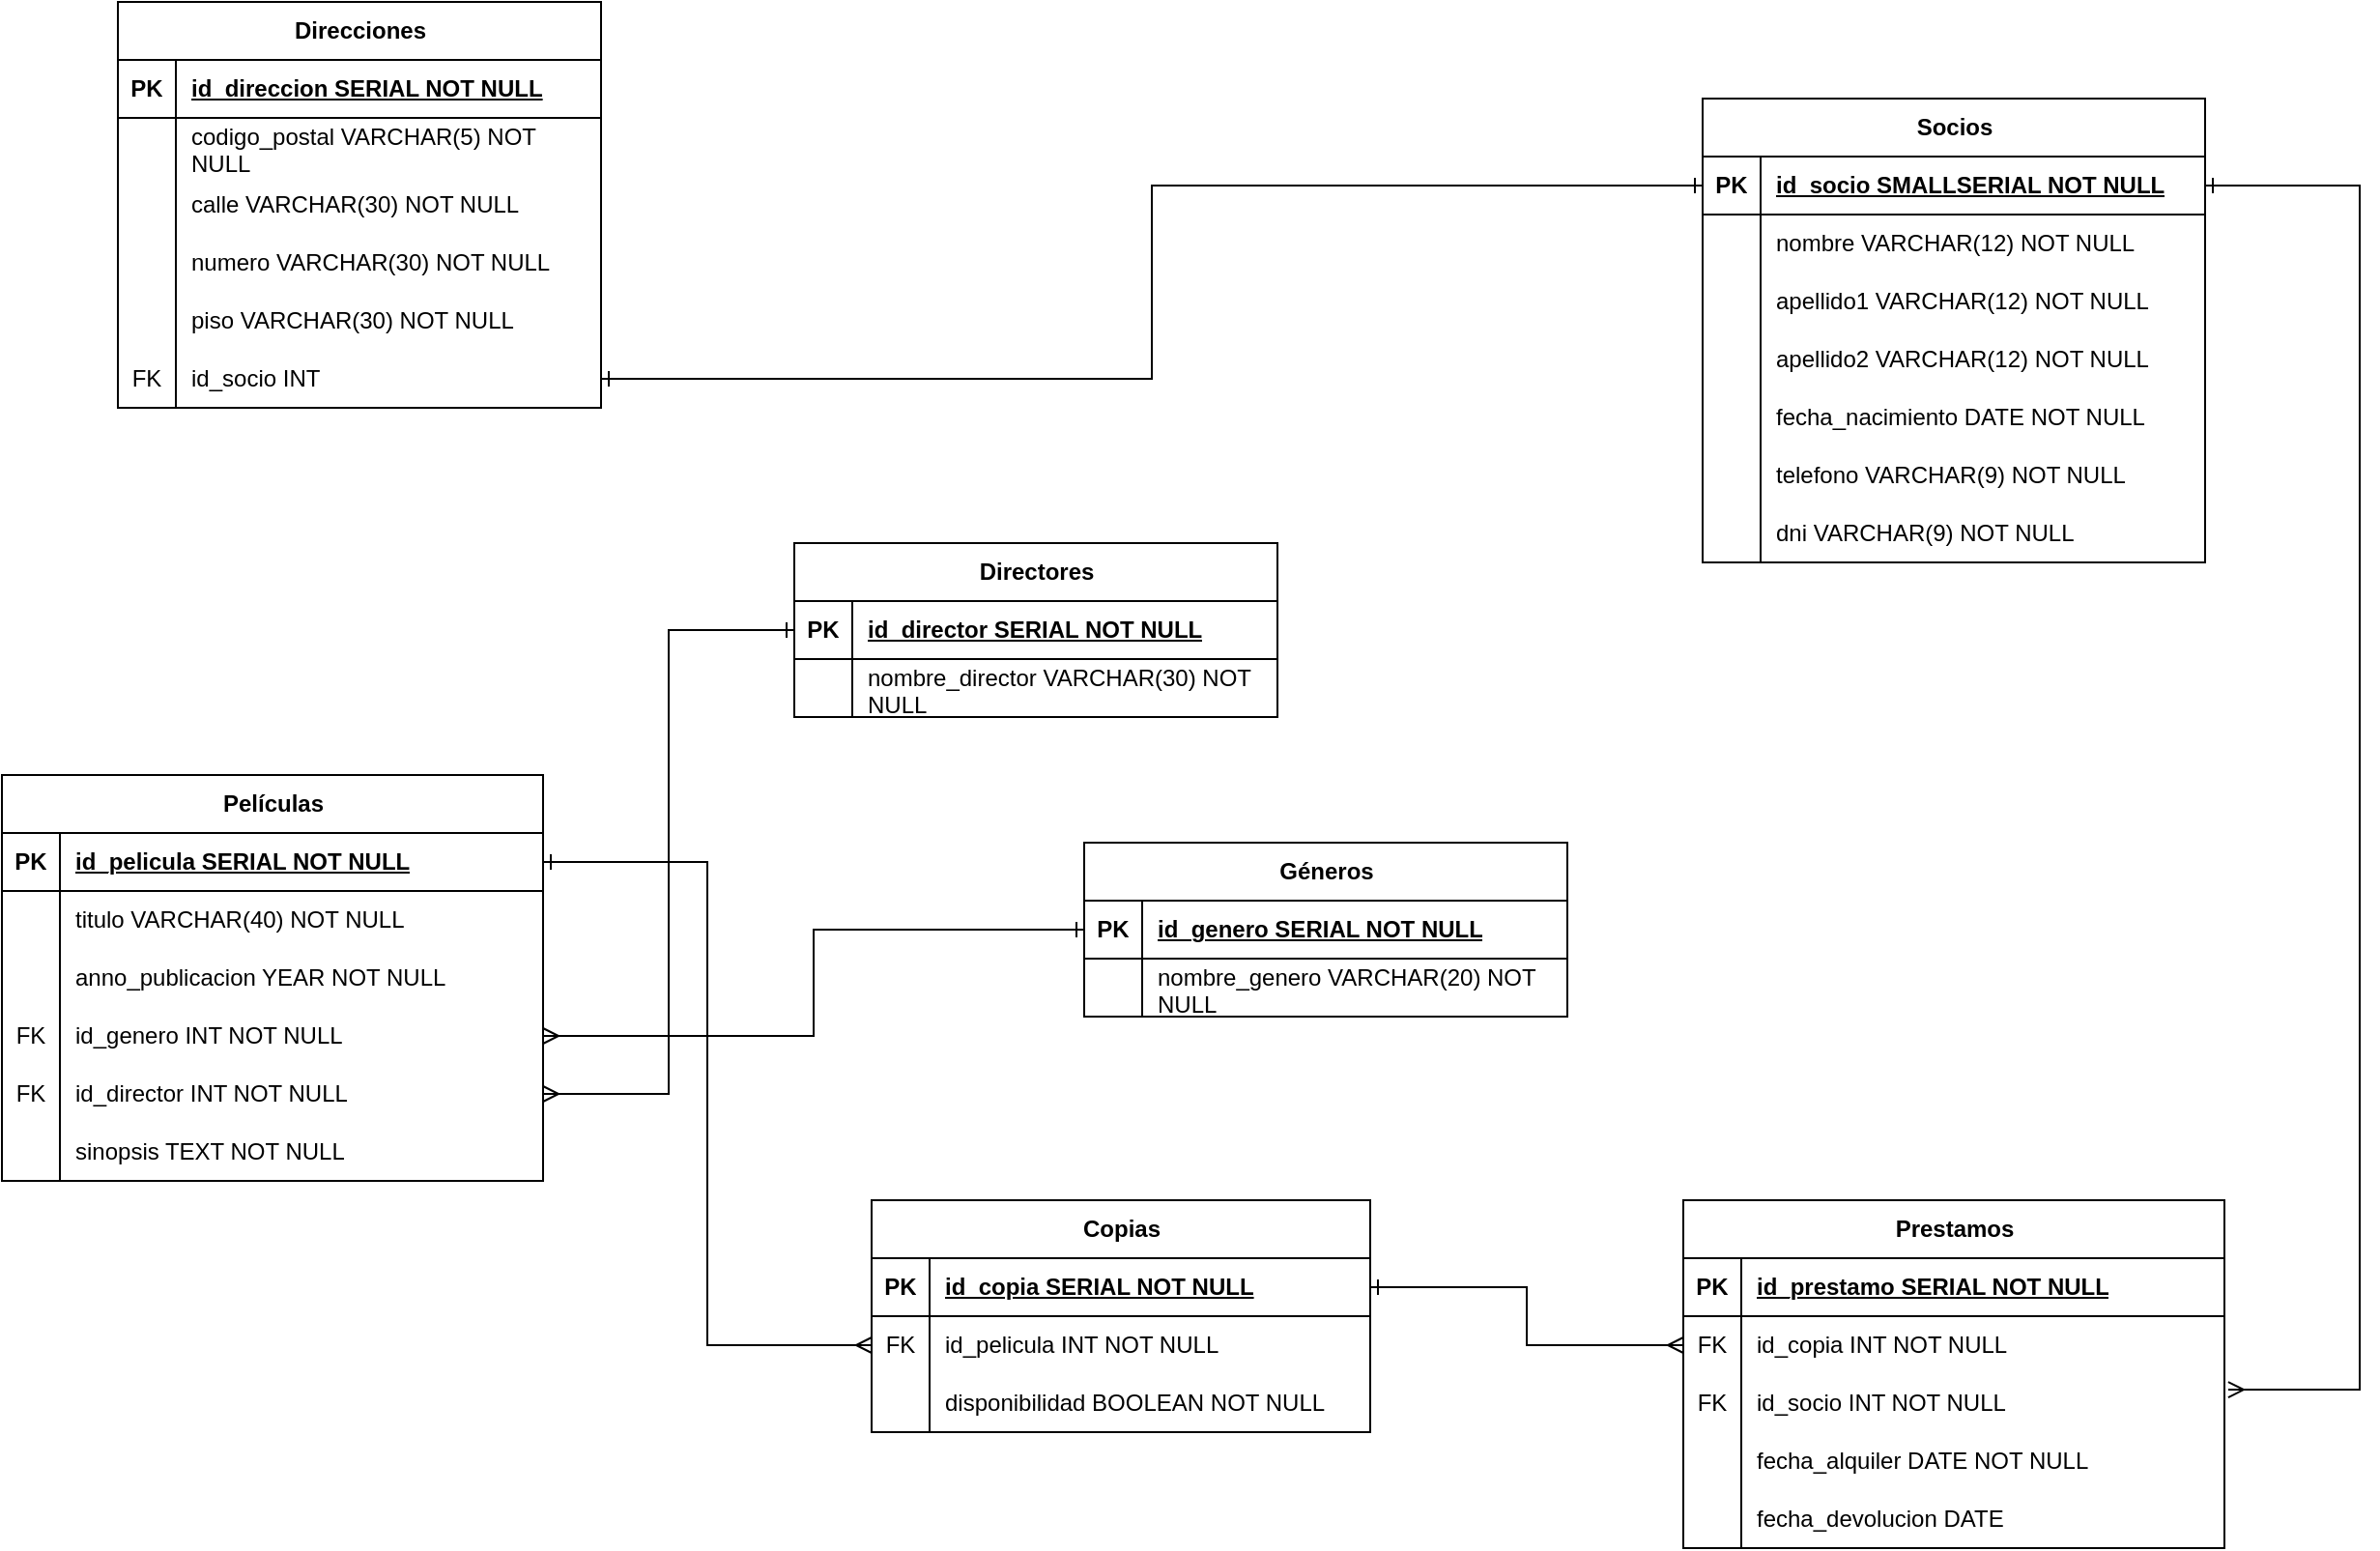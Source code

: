 <mxfile version="23.0.2" type="device">
  <diagram name="Pàgina-1" id="Lf5fM4R__znrF51EJLqq">
    <mxGraphModel dx="1449" dy="1005" grid="1" gridSize="10" guides="1" tooltips="1" connect="1" arrows="1" fold="1" page="1" pageScale="1" pageWidth="827" pageHeight="1169" math="0" shadow="0">
      <root>
        <mxCell id="0" />
        <mxCell id="1" parent="0" />
        <mxCell id="mz5432Z6EdDJOyNKgLMy-1" value="Socios" style="shape=table;startSize=30;container=1;collapsible=1;childLayout=tableLayout;fixedRows=1;rowLines=0;fontStyle=1;align=center;resizeLast=1;html=1;" vertex="1" parent="1">
          <mxGeometry x="900" y="110" width="260" height="240" as="geometry" />
        </mxCell>
        <mxCell id="mz5432Z6EdDJOyNKgLMy-2" value="" style="shape=tableRow;horizontal=0;startSize=0;swimlaneHead=0;swimlaneBody=0;fillColor=none;collapsible=0;dropTarget=0;points=[[0,0.5],[1,0.5]];portConstraint=eastwest;top=0;left=0;right=0;bottom=1;" vertex="1" parent="mz5432Z6EdDJOyNKgLMy-1">
          <mxGeometry y="30" width="260" height="30" as="geometry" />
        </mxCell>
        <mxCell id="mz5432Z6EdDJOyNKgLMy-3" value="PK" style="shape=partialRectangle;connectable=0;fillColor=none;top=0;left=0;bottom=0;right=0;fontStyle=1;overflow=hidden;whiteSpace=wrap;html=1;" vertex="1" parent="mz5432Z6EdDJOyNKgLMy-2">
          <mxGeometry width="30" height="30" as="geometry">
            <mxRectangle width="30" height="30" as="alternateBounds" />
          </mxGeometry>
        </mxCell>
        <mxCell id="mz5432Z6EdDJOyNKgLMy-4" value="id_socio SMALLSERIAL NOT NULL" style="shape=partialRectangle;connectable=0;fillColor=none;top=0;left=0;bottom=0;right=0;align=left;spacingLeft=6;fontStyle=5;overflow=hidden;whiteSpace=wrap;html=1;" vertex="1" parent="mz5432Z6EdDJOyNKgLMy-2">
          <mxGeometry x="30" width="230" height="30" as="geometry">
            <mxRectangle width="230" height="30" as="alternateBounds" />
          </mxGeometry>
        </mxCell>
        <mxCell id="mz5432Z6EdDJOyNKgLMy-5" value="" style="shape=tableRow;horizontal=0;startSize=0;swimlaneHead=0;swimlaneBody=0;fillColor=none;collapsible=0;dropTarget=0;points=[[0,0.5],[1,0.5]];portConstraint=eastwest;top=0;left=0;right=0;bottom=0;" vertex="1" parent="mz5432Z6EdDJOyNKgLMy-1">
          <mxGeometry y="60" width="260" height="30" as="geometry" />
        </mxCell>
        <mxCell id="mz5432Z6EdDJOyNKgLMy-6" value="" style="shape=partialRectangle;connectable=0;fillColor=none;top=0;left=0;bottom=0;right=0;editable=1;overflow=hidden;whiteSpace=wrap;html=1;" vertex="1" parent="mz5432Z6EdDJOyNKgLMy-5">
          <mxGeometry width="30" height="30" as="geometry">
            <mxRectangle width="30" height="30" as="alternateBounds" />
          </mxGeometry>
        </mxCell>
        <mxCell id="mz5432Z6EdDJOyNKgLMy-7" value="nombre VARCHAR(12) NOT NULL" style="shape=partialRectangle;connectable=0;fillColor=none;top=0;left=0;bottom=0;right=0;align=left;spacingLeft=6;overflow=hidden;whiteSpace=wrap;html=1;" vertex="1" parent="mz5432Z6EdDJOyNKgLMy-5">
          <mxGeometry x="30" width="230" height="30" as="geometry">
            <mxRectangle width="230" height="30" as="alternateBounds" />
          </mxGeometry>
        </mxCell>
        <mxCell id="mz5432Z6EdDJOyNKgLMy-8" value="" style="shape=tableRow;horizontal=0;startSize=0;swimlaneHead=0;swimlaneBody=0;fillColor=none;collapsible=0;dropTarget=0;points=[[0,0.5],[1,0.5]];portConstraint=eastwest;top=0;left=0;right=0;bottom=0;" vertex="1" parent="mz5432Z6EdDJOyNKgLMy-1">
          <mxGeometry y="90" width="260" height="30" as="geometry" />
        </mxCell>
        <mxCell id="mz5432Z6EdDJOyNKgLMy-9" value="" style="shape=partialRectangle;connectable=0;fillColor=none;top=0;left=0;bottom=0;right=0;editable=1;overflow=hidden;whiteSpace=wrap;html=1;" vertex="1" parent="mz5432Z6EdDJOyNKgLMy-8">
          <mxGeometry width="30" height="30" as="geometry">
            <mxRectangle width="30" height="30" as="alternateBounds" />
          </mxGeometry>
        </mxCell>
        <mxCell id="mz5432Z6EdDJOyNKgLMy-10" value="apellido1 VARCHAR(12) NOT NULL" style="shape=partialRectangle;connectable=0;fillColor=none;top=0;left=0;bottom=0;right=0;align=left;spacingLeft=6;overflow=hidden;whiteSpace=wrap;html=1;" vertex="1" parent="mz5432Z6EdDJOyNKgLMy-8">
          <mxGeometry x="30" width="230" height="30" as="geometry">
            <mxRectangle width="230" height="30" as="alternateBounds" />
          </mxGeometry>
        </mxCell>
        <mxCell id="mz5432Z6EdDJOyNKgLMy-11" value="" style="shape=tableRow;horizontal=0;startSize=0;swimlaneHead=0;swimlaneBody=0;fillColor=none;collapsible=0;dropTarget=0;points=[[0,0.5],[1,0.5]];portConstraint=eastwest;top=0;left=0;right=0;bottom=0;" vertex="1" parent="mz5432Z6EdDJOyNKgLMy-1">
          <mxGeometry y="120" width="260" height="30" as="geometry" />
        </mxCell>
        <mxCell id="mz5432Z6EdDJOyNKgLMy-12" value="" style="shape=partialRectangle;connectable=0;fillColor=none;top=0;left=0;bottom=0;right=0;editable=1;overflow=hidden;whiteSpace=wrap;html=1;" vertex="1" parent="mz5432Z6EdDJOyNKgLMy-11">
          <mxGeometry width="30" height="30" as="geometry">
            <mxRectangle width="30" height="30" as="alternateBounds" />
          </mxGeometry>
        </mxCell>
        <mxCell id="mz5432Z6EdDJOyNKgLMy-13" value="apellido2 VARCHAR(12) NOT NULL" style="shape=partialRectangle;connectable=0;fillColor=none;top=0;left=0;bottom=0;right=0;align=left;spacingLeft=6;overflow=hidden;whiteSpace=wrap;html=1;" vertex="1" parent="mz5432Z6EdDJOyNKgLMy-11">
          <mxGeometry x="30" width="230" height="30" as="geometry">
            <mxRectangle width="230" height="30" as="alternateBounds" />
          </mxGeometry>
        </mxCell>
        <mxCell id="mz5432Z6EdDJOyNKgLMy-14" value="" style="shape=tableRow;horizontal=0;startSize=0;swimlaneHead=0;swimlaneBody=0;fillColor=none;collapsible=0;dropTarget=0;points=[[0,0.5],[1,0.5]];portConstraint=eastwest;top=0;left=0;right=0;bottom=0;" vertex="1" parent="mz5432Z6EdDJOyNKgLMy-1">
          <mxGeometry y="150" width="260" height="30" as="geometry" />
        </mxCell>
        <mxCell id="mz5432Z6EdDJOyNKgLMy-15" value="" style="shape=partialRectangle;connectable=0;fillColor=none;top=0;left=0;bottom=0;right=0;editable=1;overflow=hidden;whiteSpace=wrap;html=1;" vertex="1" parent="mz5432Z6EdDJOyNKgLMy-14">
          <mxGeometry width="30" height="30" as="geometry">
            <mxRectangle width="30" height="30" as="alternateBounds" />
          </mxGeometry>
        </mxCell>
        <mxCell id="mz5432Z6EdDJOyNKgLMy-16" value="fecha_nacimiento DATE NOT NULL" style="shape=partialRectangle;connectable=0;fillColor=none;top=0;left=0;bottom=0;right=0;align=left;spacingLeft=6;overflow=hidden;whiteSpace=wrap;html=1;" vertex="1" parent="mz5432Z6EdDJOyNKgLMy-14">
          <mxGeometry x="30" width="230" height="30" as="geometry">
            <mxRectangle width="230" height="30" as="alternateBounds" />
          </mxGeometry>
        </mxCell>
        <mxCell id="mz5432Z6EdDJOyNKgLMy-17" value="" style="shape=tableRow;horizontal=0;startSize=0;swimlaneHead=0;swimlaneBody=0;fillColor=none;collapsible=0;dropTarget=0;points=[[0,0.5],[1,0.5]];portConstraint=eastwest;top=0;left=0;right=0;bottom=0;" vertex="1" parent="mz5432Z6EdDJOyNKgLMy-1">
          <mxGeometry y="180" width="260" height="30" as="geometry" />
        </mxCell>
        <mxCell id="mz5432Z6EdDJOyNKgLMy-18" value="" style="shape=partialRectangle;connectable=0;fillColor=none;top=0;left=0;bottom=0;right=0;editable=1;overflow=hidden;whiteSpace=wrap;html=1;" vertex="1" parent="mz5432Z6EdDJOyNKgLMy-17">
          <mxGeometry width="30" height="30" as="geometry">
            <mxRectangle width="30" height="30" as="alternateBounds" />
          </mxGeometry>
        </mxCell>
        <mxCell id="mz5432Z6EdDJOyNKgLMy-19" value="telefono VARCHAR(9) NOT NULL" style="shape=partialRectangle;connectable=0;fillColor=none;top=0;left=0;bottom=0;right=0;align=left;spacingLeft=6;overflow=hidden;whiteSpace=wrap;html=1;" vertex="1" parent="mz5432Z6EdDJOyNKgLMy-17">
          <mxGeometry x="30" width="230" height="30" as="geometry">
            <mxRectangle width="230" height="30" as="alternateBounds" />
          </mxGeometry>
        </mxCell>
        <mxCell id="mz5432Z6EdDJOyNKgLMy-20" value="" style="shape=tableRow;horizontal=0;startSize=0;swimlaneHead=0;swimlaneBody=0;fillColor=none;collapsible=0;dropTarget=0;points=[[0,0.5],[1,0.5]];portConstraint=eastwest;top=0;left=0;right=0;bottom=0;" vertex="1" parent="mz5432Z6EdDJOyNKgLMy-1">
          <mxGeometry y="210" width="260" height="30" as="geometry" />
        </mxCell>
        <mxCell id="mz5432Z6EdDJOyNKgLMy-21" value="" style="shape=partialRectangle;connectable=0;fillColor=none;top=0;left=0;bottom=0;right=0;editable=1;overflow=hidden;whiteSpace=wrap;html=1;" vertex="1" parent="mz5432Z6EdDJOyNKgLMy-20">
          <mxGeometry width="30" height="30" as="geometry">
            <mxRectangle width="30" height="30" as="alternateBounds" />
          </mxGeometry>
        </mxCell>
        <mxCell id="mz5432Z6EdDJOyNKgLMy-22" value="dni VARCHAR(9)&amp;nbsp;NOT NULL" style="shape=partialRectangle;connectable=0;fillColor=none;top=0;left=0;bottom=0;right=0;align=left;spacingLeft=6;overflow=hidden;whiteSpace=wrap;html=1;" vertex="1" parent="mz5432Z6EdDJOyNKgLMy-20">
          <mxGeometry x="30" width="230" height="30" as="geometry">
            <mxRectangle width="230" height="30" as="alternateBounds" />
          </mxGeometry>
        </mxCell>
        <mxCell id="mz5432Z6EdDJOyNKgLMy-23" value="Direcciones" style="shape=table;startSize=30;container=1;collapsible=1;childLayout=tableLayout;fixedRows=1;rowLines=0;fontStyle=1;align=center;resizeLast=1;html=1;" vertex="1" parent="1">
          <mxGeometry x="80" y="60" width="250" height="210" as="geometry" />
        </mxCell>
        <mxCell id="mz5432Z6EdDJOyNKgLMy-24" value="" style="shape=tableRow;horizontal=0;startSize=0;swimlaneHead=0;swimlaneBody=0;fillColor=none;collapsible=0;dropTarget=0;points=[[0,0.5],[1,0.5]];portConstraint=eastwest;top=0;left=0;right=0;bottom=1;" vertex="1" parent="mz5432Z6EdDJOyNKgLMy-23">
          <mxGeometry y="30" width="250" height="30" as="geometry" />
        </mxCell>
        <mxCell id="mz5432Z6EdDJOyNKgLMy-25" value="PK" style="shape=partialRectangle;connectable=0;fillColor=none;top=0;left=0;bottom=0;right=0;fontStyle=1;overflow=hidden;whiteSpace=wrap;html=1;" vertex="1" parent="mz5432Z6EdDJOyNKgLMy-24">
          <mxGeometry width="30" height="30" as="geometry">
            <mxRectangle width="30" height="30" as="alternateBounds" />
          </mxGeometry>
        </mxCell>
        <mxCell id="mz5432Z6EdDJOyNKgLMy-26" value="id_direccion SERIAL NOT NULL" style="shape=partialRectangle;connectable=0;fillColor=none;top=0;left=0;bottom=0;right=0;align=left;spacingLeft=6;fontStyle=5;overflow=hidden;whiteSpace=wrap;html=1;" vertex="1" parent="mz5432Z6EdDJOyNKgLMy-24">
          <mxGeometry x="30" width="220" height="30" as="geometry">
            <mxRectangle width="220" height="30" as="alternateBounds" />
          </mxGeometry>
        </mxCell>
        <mxCell id="mz5432Z6EdDJOyNKgLMy-27" value="" style="shape=tableRow;horizontal=0;startSize=0;swimlaneHead=0;swimlaneBody=0;fillColor=none;collapsible=0;dropTarget=0;points=[[0,0.5],[1,0.5]];portConstraint=eastwest;top=0;left=0;right=0;bottom=0;" vertex="1" parent="mz5432Z6EdDJOyNKgLMy-23">
          <mxGeometry y="60" width="250" height="30" as="geometry" />
        </mxCell>
        <mxCell id="mz5432Z6EdDJOyNKgLMy-28" value="" style="shape=partialRectangle;connectable=0;fillColor=none;top=0;left=0;bottom=0;right=0;editable=1;overflow=hidden;whiteSpace=wrap;html=1;" vertex="1" parent="mz5432Z6EdDJOyNKgLMy-27">
          <mxGeometry width="30" height="30" as="geometry">
            <mxRectangle width="30" height="30" as="alternateBounds" />
          </mxGeometry>
        </mxCell>
        <mxCell id="mz5432Z6EdDJOyNKgLMy-29" value="codigo_postal VARCHAR(5) NOT NULL" style="shape=partialRectangle;connectable=0;fillColor=none;top=0;left=0;bottom=0;right=0;align=left;spacingLeft=6;overflow=hidden;whiteSpace=wrap;html=1;" vertex="1" parent="mz5432Z6EdDJOyNKgLMy-27">
          <mxGeometry x="30" width="220" height="30" as="geometry">
            <mxRectangle width="220" height="30" as="alternateBounds" />
          </mxGeometry>
        </mxCell>
        <mxCell id="mz5432Z6EdDJOyNKgLMy-30" value="" style="shape=tableRow;horizontal=0;startSize=0;swimlaneHead=0;swimlaneBody=0;fillColor=none;collapsible=0;dropTarget=0;points=[[0,0.5],[1,0.5]];portConstraint=eastwest;top=0;left=0;right=0;bottom=0;" vertex="1" parent="mz5432Z6EdDJOyNKgLMy-23">
          <mxGeometry y="90" width="250" height="30" as="geometry" />
        </mxCell>
        <mxCell id="mz5432Z6EdDJOyNKgLMy-31" value="" style="shape=partialRectangle;connectable=0;fillColor=none;top=0;left=0;bottom=0;right=0;editable=1;overflow=hidden;whiteSpace=wrap;html=1;" vertex="1" parent="mz5432Z6EdDJOyNKgLMy-30">
          <mxGeometry width="30" height="30" as="geometry">
            <mxRectangle width="30" height="30" as="alternateBounds" />
          </mxGeometry>
        </mxCell>
        <mxCell id="mz5432Z6EdDJOyNKgLMy-32" value="calle VARCHAR(30) NOT NULL" style="shape=partialRectangle;connectable=0;fillColor=none;top=0;left=0;bottom=0;right=0;align=left;spacingLeft=6;overflow=hidden;whiteSpace=wrap;html=1;" vertex="1" parent="mz5432Z6EdDJOyNKgLMy-30">
          <mxGeometry x="30" width="220" height="30" as="geometry">
            <mxRectangle width="220" height="30" as="alternateBounds" />
          </mxGeometry>
        </mxCell>
        <mxCell id="mz5432Z6EdDJOyNKgLMy-33" value="" style="shape=tableRow;horizontal=0;startSize=0;swimlaneHead=0;swimlaneBody=0;fillColor=none;collapsible=0;dropTarget=0;points=[[0,0.5],[1,0.5]];portConstraint=eastwest;top=0;left=0;right=0;bottom=0;" vertex="1" parent="mz5432Z6EdDJOyNKgLMy-23">
          <mxGeometry y="120" width="250" height="30" as="geometry" />
        </mxCell>
        <mxCell id="mz5432Z6EdDJOyNKgLMy-34" value="" style="shape=partialRectangle;connectable=0;fillColor=none;top=0;left=0;bottom=0;right=0;editable=1;overflow=hidden;whiteSpace=wrap;html=1;" vertex="1" parent="mz5432Z6EdDJOyNKgLMy-33">
          <mxGeometry width="30" height="30" as="geometry">
            <mxRectangle width="30" height="30" as="alternateBounds" />
          </mxGeometry>
        </mxCell>
        <mxCell id="mz5432Z6EdDJOyNKgLMy-35" value="numero VARCHAR(30) NOT NULL" style="shape=partialRectangle;connectable=0;fillColor=none;top=0;left=0;bottom=0;right=0;align=left;spacingLeft=6;overflow=hidden;whiteSpace=wrap;html=1;" vertex="1" parent="mz5432Z6EdDJOyNKgLMy-33">
          <mxGeometry x="30" width="220" height="30" as="geometry">
            <mxRectangle width="220" height="30" as="alternateBounds" />
          </mxGeometry>
        </mxCell>
        <mxCell id="mz5432Z6EdDJOyNKgLMy-36" value="" style="shape=tableRow;horizontal=0;startSize=0;swimlaneHead=0;swimlaneBody=0;fillColor=none;collapsible=0;dropTarget=0;points=[[0,0.5],[1,0.5]];portConstraint=eastwest;top=0;left=0;right=0;bottom=0;" vertex="1" parent="mz5432Z6EdDJOyNKgLMy-23">
          <mxGeometry y="150" width="250" height="30" as="geometry" />
        </mxCell>
        <mxCell id="mz5432Z6EdDJOyNKgLMy-37" value="" style="shape=partialRectangle;connectable=0;fillColor=none;top=0;left=0;bottom=0;right=0;editable=1;overflow=hidden;whiteSpace=wrap;html=1;" vertex="1" parent="mz5432Z6EdDJOyNKgLMy-36">
          <mxGeometry width="30" height="30" as="geometry">
            <mxRectangle width="30" height="30" as="alternateBounds" />
          </mxGeometry>
        </mxCell>
        <mxCell id="mz5432Z6EdDJOyNKgLMy-38" value="piso VARCHAR(30) NOT NULL" style="shape=partialRectangle;connectable=0;fillColor=none;top=0;left=0;bottom=0;right=0;align=left;spacingLeft=6;overflow=hidden;whiteSpace=wrap;html=1;" vertex="1" parent="mz5432Z6EdDJOyNKgLMy-36">
          <mxGeometry x="30" width="220" height="30" as="geometry">
            <mxRectangle width="220" height="30" as="alternateBounds" />
          </mxGeometry>
        </mxCell>
        <mxCell id="mz5432Z6EdDJOyNKgLMy-87" value="" style="shape=tableRow;horizontal=0;startSize=0;swimlaneHead=0;swimlaneBody=0;fillColor=none;collapsible=0;dropTarget=0;points=[[0,0.5],[1,0.5]];portConstraint=eastwest;top=0;left=0;right=0;bottom=0;" vertex="1" parent="mz5432Z6EdDJOyNKgLMy-23">
          <mxGeometry y="180" width="250" height="30" as="geometry" />
        </mxCell>
        <mxCell id="mz5432Z6EdDJOyNKgLMy-88" value="FK" style="shape=partialRectangle;connectable=0;fillColor=none;top=0;left=0;bottom=0;right=0;editable=1;overflow=hidden;whiteSpace=wrap;html=1;" vertex="1" parent="mz5432Z6EdDJOyNKgLMy-87">
          <mxGeometry width="30" height="30" as="geometry">
            <mxRectangle width="30" height="30" as="alternateBounds" />
          </mxGeometry>
        </mxCell>
        <mxCell id="mz5432Z6EdDJOyNKgLMy-89" value="id_socio INT" style="shape=partialRectangle;connectable=0;fillColor=none;top=0;left=0;bottom=0;right=0;align=left;spacingLeft=6;overflow=hidden;whiteSpace=wrap;html=1;" vertex="1" parent="mz5432Z6EdDJOyNKgLMy-87">
          <mxGeometry x="30" width="220" height="30" as="geometry">
            <mxRectangle width="220" height="30" as="alternateBounds" />
          </mxGeometry>
        </mxCell>
        <mxCell id="mz5432Z6EdDJOyNKgLMy-39" value="Películas" style="shape=table;startSize=30;container=1;collapsible=1;childLayout=tableLayout;fixedRows=1;rowLines=0;fontStyle=1;align=center;resizeLast=1;html=1;" vertex="1" parent="1">
          <mxGeometry x="20" y="460" width="280" height="210" as="geometry" />
        </mxCell>
        <mxCell id="mz5432Z6EdDJOyNKgLMy-40" value="" style="shape=tableRow;horizontal=0;startSize=0;swimlaneHead=0;swimlaneBody=0;fillColor=none;collapsible=0;dropTarget=0;points=[[0,0.5],[1,0.5]];portConstraint=eastwest;top=0;left=0;right=0;bottom=1;" vertex="1" parent="mz5432Z6EdDJOyNKgLMy-39">
          <mxGeometry y="30" width="280" height="30" as="geometry" />
        </mxCell>
        <mxCell id="mz5432Z6EdDJOyNKgLMy-41" value="PK" style="shape=partialRectangle;connectable=0;fillColor=none;top=0;left=0;bottom=0;right=0;fontStyle=1;overflow=hidden;whiteSpace=wrap;html=1;" vertex="1" parent="mz5432Z6EdDJOyNKgLMy-40">
          <mxGeometry width="30" height="30" as="geometry">
            <mxRectangle width="30" height="30" as="alternateBounds" />
          </mxGeometry>
        </mxCell>
        <mxCell id="mz5432Z6EdDJOyNKgLMy-42" value="id_pelicula SERIAL NOT NULL" style="shape=partialRectangle;connectable=0;fillColor=none;top=0;left=0;bottom=0;right=0;align=left;spacingLeft=6;fontStyle=5;overflow=hidden;whiteSpace=wrap;html=1;" vertex="1" parent="mz5432Z6EdDJOyNKgLMy-40">
          <mxGeometry x="30" width="250" height="30" as="geometry">
            <mxRectangle width="250" height="30" as="alternateBounds" />
          </mxGeometry>
        </mxCell>
        <mxCell id="mz5432Z6EdDJOyNKgLMy-43" value="" style="shape=tableRow;horizontal=0;startSize=0;swimlaneHead=0;swimlaneBody=0;fillColor=none;collapsible=0;dropTarget=0;points=[[0,0.5],[1,0.5]];portConstraint=eastwest;top=0;left=0;right=0;bottom=0;" vertex="1" parent="mz5432Z6EdDJOyNKgLMy-39">
          <mxGeometry y="60" width="280" height="30" as="geometry" />
        </mxCell>
        <mxCell id="mz5432Z6EdDJOyNKgLMy-44" value="" style="shape=partialRectangle;connectable=0;fillColor=none;top=0;left=0;bottom=0;right=0;editable=1;overflow=hidden;whiteSpace=wrap;html=1;" vertex="1" parent="mz5432Z6EdDJOyNKgLMy-43">
          <mxGeometry width="30" height="30" as="geometry">
            <mxRectangle width="30" height="30" as="alternateBounds" />
          </mxGeometry>
        </mxCell>
        <mxCell id="mz5432Z6EdDJOyNKgLMy-45" value="titulo VARCHAR(40) NOT NULL" style="shape=partialRectangle;connectable=0;fillColor=none;top=0;left=0;bottom=0;right=0;align=left;spacingLeft=6;overflow=hidden;whiteSpace=wrap;html=1;" vertex="1" parent="mz5432Z6EdDJOyNKgLMy-43">
          <mxGeometry x="30" width="250" height="30" as="geometry">
            <mxRectangle width="250" height="30" as="alternateBounds" />
          </mxGeometry>
        </mxCell>
        <mxCell id="mz5432Z6EdDJOyNKgLMy-46" value="" style="shape=tableRow;horizontal=0;startSize=0;swimlaneHead=0;swimlaneBody=0;fillColor=none;collapsible=0;dropTarget=0;points=[[0,0.5],[1,0.5]];portConstraint=eastwest;top=0;left=0;right=0;bottom=0;" vertex="1" parent="mz5432Z6EdDJOyNKgLMy-39">
          <mxGeometry y="90" width="280" height="30" as="geometry" />
        </mxCell>
        <mxCell id="mz5432Z6EdDJOyNKgLMy-47" value="" style="shape=partialRectangle;connectable=0;fillColor=none;top=0;left=0;bottom=0;right=0;editable=1;overflow=hidden;whiteSpace=wrap;html=1;" vertex="1" parent="mz5432Z6EdDJOyNKgLMy-46">
          <mxGeometry width="30" height="30" as="geometry">
            <mxRectangle width="30" height="30" as="alternateBounds" />
          </mxGeometry>
        </mxCell>
        <mxCell id="mz5432Z6EdDJOyNKgLMy-48" value="anno_publicacion YEAR NOT NULL" style="shape=partialRectangle;connectable=0;fillColor=none;top=0;left=0;bottom=0;right=0;align=left;spacingLeft=6;overflow=hidden;whiteSpace=wrap;html=1;" vertex="1" parent="mz5432Z6EdDJOyNKgLMy-46">
          <mxGeometry x="30" width="250" height="30" as="geometry">
            <mxRectangle width="250" height="30" as="alternateBounds" />
          </mxGeometry>
        </mxCell>
        <mxCell id="mz5432Z6EdDJOyNKgLMy-49" value="" style="shape=tableRow;horizontal=0;startSize=0;swimlaneHead=0;swimlaneBody=0;fillColor=none;collapsible=0;dropTarget=0;points=[[0,0.5],[1,0.5]];portConstraint=eastwest;top=0;left=0;right=0;bottom=0;" vertex="1" parent="mz5432Z6EdDJOyNKgLMy-39">
          <mxGeometry y="120" width="280" height="30" as="geometry" />
        </mxCell>
        <mxCell id="mz5432Z6EdDJOyNKgLMy-50" value="FK" style="shape=partialRectangle;connectable=0;fillColor=none;top=0;left=0;bottom=0;right=0;editable=1;overflow=hidden;whiteSpace=wrap;html=1;" vertex="1" parent="mz5432Z6EdDJOyNKgLMy-49">
          <mxGeometry width="30" height="30" as="geometry">
            <mxRectangle width="30" height="30" as="alternateBounds" />
          </mxGeometry>
        </mxCell>
        <mxCell id="mz5432Z6EdDJOyNKgLMy-51" value="id_genero INT NOT NULL" style="shape=partialRectangle;connectable=0;fillColor=none;top=0;left=0;bottom=0;right=0;align=left;spacingLeft=6;overflow=hidden;whiteSpace=wrap;html=1;" vertex="1" parent="mz5432Z6EdDJOyNKgLMy-49">
          <mxGeometry x="30" width="250" height="30" as="geometry">
            <mxRectangle width="250" height="30" as="alternateBounds" />
          </mxGeometry>
        </mxCell>
        <mxCell id="mz5432Z6EdDJOyNKgLMy-52" value="" style="shape=tableRow;horizontal=0;startSize=0;swimlaneHead=0;swimlaneBody=0;fillColor=none;collapsible=0;dropTarget=0;points=[[0,0.5],[1,0.5]];portConstraint=eastwest;top=0;left=0;right=0;bottom=0;" vertex="1" parent="mz5432Z6EdDJOyNKgLMy-39">
          <mxGeometry y="150" width="280" height="30" as="geometry" />
        </mxCell>
        <mxCell id="mz5432Z6EdDJOyNKgLMy-53" value="FK" style="shape=partialRectangle;connectable=0;fillColor=none;top=0;left=0;bottom=0;right=0;editable=1;overflow=hidden;whiteSpace=wrap;html=1;" vertex="1" parent="mz5432Z6EdDJOyNKgLMy-52">
          <mxGeometry width="30" height="30" as="geometry">
            <mxRectangle width="30" height="30" as="alternateBounds" />
          </mxGeometry>
        </mxCell>
        <mxCell id="mz5432Z6EdDJOyNKgLMy-54" value="id_director INT NOT NULL" style="shape=partialRectangle;connectable=0;fillColor=none;top=0;left=0;bottom=0;right=0;align=left;spacingLeft=6;overflow=hidden;whiteSpace=wrap;html=1;" vertex="1" parent="mz5432Z6EdDJOyNKgLMy-52">
          <mxGeometry x="30" width="250" height="30" as="geometry">
            <mxRectangle width="250" height="30" as="alternateBounds" />
          </mxGeometry>
        </mxCell>
        <mxCell id="mz5432Z6EdDJOyNKgLMy-55" value="" style="shape=tableRow;horizontal=0;startSize=0;swimlaneHead=0;swimlaneBody=0;fillColor=none;collapsible=0;dropTarget=0;points=[[0,0.5],[1,0.5]];portConstraint=eastwest;top=0;left=0;right=0;bottom=0;" vertex="1" parent="mz5432Z6EdDJOyNKgLMy-39">
          <mxGeometry y="180" width="280" height="30" as="geometry" />
        </mxCell>
        <mxCell id="mz5432Z6EdDJOyNKgLMy-56" value="" style="shape=partialRectangle;connectable=0;fillColor=none;top=0;left=0;bottom=0;right=0;editable=1;overflow=hidden;whiteSpace=wrap;html=1;" vertex="1" parent="mz5432Z6EdDJOyNKgLMy-55">
          <mxGeometry width="30" height="30" as="geometry">
            <mxRectangle width="30" height="30" as="alternateBounds" />
          </mxGeometry>
        </mxCell>
        <mxCell id="mz5432Z6EdDJOyNKgLMy-57" value="sinopsis TEXT NOT NULL" style="shape=partialRectangle;connectable=0;fillColor=none;top=0;left=0;bottom=0;right=0;align=left;spacingLeft=6;overflow=hidden;whiteSpace=wrap;html=1;" vertex="1" parent="mz5432Z6EdDJOyNKgLMy-55">
          <mxGeometry x="30" width="250" height="30" as="geometry">
            <mxRectangle width="250" height="30" as="alternateBounds" />
          </mxGeometry>
        </mxCell>
        <mxCell id="mz5432Z6EdDJOyNKgLMy-58" value="Copias" style="shape=table;startSize=30;container=1;collapsible=1;childLayout=tableLayout;fixedRows=1;rowLines=0;fontStyle=1;align=center;resizeLast=1;html=1;" vertex="1" parent="1">
          <mxGeometry x="470" y="680" width="258" height="120" as="geometry" />
        </mxCell>
        <mxCell id="mz5432Z6EdDJOyNKgLMy-59" value="" style="shape=tableRow;horizontal=0;startSize=0;swimlaneHead=0;swimlaneBody=0;fillColor=none;collapsible=0;dropTarget=0;points=[[0,0.5],[1,0.5]];portConstraint=eastwest;top=0;left=0;right=0;bottom=1;" vertex="1" parent="mz5432Z6EdDJOyNKgLMy-58">
          <mxGeometry y="30" width="258" height="30" as="geometry" />
        </mxCell>
        <mxCell id="mz5432Z6EdDJOyNKgLMy-60" value="PK" style="shape=partialRectangle;connectable=0;fillColor=none;top=0;left=0;bottom=0;right=0;fontStyle=1;overflow=hidden;whiteSpace=wrap;html=1;" vertex="1" parent="mz5432Z6EdDJOyNKgLMy-59">
          <mxGeometry width="30" height="30" as="geometry">
            <mxRectangle width="30" height="30" as="alternateBounds" />
          </mxGeometry>
        </mxCell>
        <mxCell id="mz5432Z6EdDJOyNKgLMy-61" value="id_copia SERIAL NOT NULL" style="shape=partialRectangle;connectable=0;fillColor=none;top=0;left=0;bottom=0;right=0;align=left;spacingLeft=6;fontStyle=5;overflow=hidden;whiteSpace=wrap;html=1;" vertex="1" parent="mz5432Z6EdDJOyNKgLMy-59">
          <mxGeometry x="30" width="228" height="30" as="geometry">
            <mxRectangle width="228" height="30" as="alternateBounds" />
          </mxGeometry>
        </mxCell>
        <mxCell id="mz5432Z6EdDJOyNKgLMy-62" value="" style="shape=tableRow;horizontal=0;startSize=0;swimlaneHead=0;swimlaneBody=0;fillColor=none;collapsible=0;dropTarget=0;points=[[0,0.5],[1,0.5]];portConstraint=eastwest;top=0;left=0;right=0;bottom=0;" vertex="1" parent="mz5432Z6EdDJOyNKgLMy-58">
          <mxGeometry y="60" width="258" height="30" as="geometry" />
        </mxCell>
        <mxCell id="mz5432Z6EdDJOyNKgLMy-63" value="FK" style="shape=partialRectangle;connectable=0;fillColor=none;top=0;left=0;bottom=0;right=0;editable=1;overflow=hidden;whiteSpace=wrap;html=1;" vertex="1" parent="mz5432Z6EdDJOyNKgLMy-62">
          <mxGeometry width="30" height="30" as="geometry">
            <mxRectangle width="30" height="30" as="alternateBounds" />
          </mxGeometry>
        </mxCell>
        <mxCell id="mz5432Z6EdDJOyNKgLMy-64" value="id_pelicula INT NOT NULL" style="shape=partialRectangle;connectable=0;fillColor=none;top=0;left=0;bottom=0;right=0;align=left;spacingLeft=6;overflow=hidden;whiteSpace=wrap;html=1;" vertex="1" parent="mz5432Z6EdDJOyNKgLMy-62">
          <mxGeometry x="30" width="228" height="30" as="geometry">
            <mxRectangle width="228" height="30" as="alternateBounds" />
          </mxGeometry>
        </mxCell>
        <mxCell id="mz5432Z6EdDJOyNKgLMy-65" value="" style="shape=tableRow;horizontal=0;startSize=0;swimlaneHead=0;swimlaneBody=0;fillColor=none;collapsible=0;dropTarget=0;points=[[0,0.5],[1,0.5]];portConstraint=eastwest;top=0;left=0;right=0;bottom=0;" vertex="1" parent="mz5432Z6EdDJOyNKgLMy-58">
          <mxGeometry y="90" width="258" height="30" as="geometry" />
        </mxCell>
        <mxCell id="mz5432Z6EdDJOyNKgLMy-66" value="" style="shape=partialRectangle;connectable=0;fillColor=none;top=0;left=0;bottom=0;right=0;editable=1;overflow=hidden;whiteSpace=wrap;html=1;" vertex="1" parent="mz5432Z6EdDJOyNKgLMy-65">
          <mxGeometry width="30" height="30" as="geometry">
            <mxRectangle width="30" height="30" as="alternateBounds" />
          </mxGeometry>
        </mxCell>
        <mxCell id="mz5432Z6EdDJOyNKgLMy-67" value="disponibilidad BOOLEAN NOT NULL" style="shape=partialRectangle;connectable=0;fillColor=none;top=0;left=0;bottom=0;right=0;align=left;spacingLeft=6;overflow=hidden;whiteSpace=wrap;html=1;" vertex="1" parent="mz5432Z6EdDJOyNKgLMy-65">
          <mxGeometry x="30" width="228" height="30" as="geometry">
            <mxRectangle width="228" height="30" as="alternateBounds" />
          </mxGeometry>
        </mxCell>
        <mxCell id="mz5432Z6EdDJOyNKgLMy-71" value="Prestamos" style="shape=table;startSize=30;container=1;collapsible=1;childLayout=tableLayout;fixedRows=1;rowLines=0;fontStyle=1;align=center;resizeLast=1;html=1;" vertex="1" parent="1">
          <mxGeometry x="890" y="680" width="280" height="180" as="geometry" />
        </mxCell>
        <mxCell id="mz5432Z6EdDJOyNKgLMy-72" value="" style="shape=tableRow;horizontal=0;startSize=0;swimlaneHead=0;swimlaneBody=0;fillColor=none;collapsible=0;dropTarget=0;points=[[0,0.5],[1,0.5]];portConstraint=eastwest;top=0;left=0;right=0;bottom=1;" vertex="1" parent="mz5432Z6EdDJOyNKgLMy-71">
          <mxGeometry y="30" width="280" height="30" as="geometry" />
        </mxCell>
        <mxCell id="mz5432Z6EdDJOyNKgLMy-73" value="PK" style="shape=partialRectangle;connectable=0;fillColor=none;top=0;left=0;bottom=0;right=0;fontStyle=1;overflow=hidden;whiteSpace=wrap;html=1;" vertex="1" parent="mz5432Z6EdDJOyNKgLMy-72">
          <mxGeometry width="30" height="30" as="geometry">
            <mxRectangle width="30" height="30" as="alternateBounds" />
          </mxGeometry>
        </mxCell>
        <mxCell id="mz5432Z6EdDJOyNKgLMy-74" value="id_prestamo SERIAL NOT NULL" style="shape=partialRectangle;connectable=0;fillColor=none;top=0;left=0;bottom=0;right=0;align=left;spacingLeft=6;fontStyle=5;overflow=hidden;whiteSpace=wrap;html=1;" vertex="1" parent="mz5432Z6EdDJOyNKgLMy-72">
          <mxGeometry x="30" width="250" height="30" as="geometry">
            <mxRectangle width="250" height="30" as="alternateBounds" />
          </mxGeometry>
        </mxCell>
        <mxCell id="mz5432Z6EdDJOyNKgLMy-75" value="" style="shape=tableRow;horizontal=0;startSize=0;swimlaneHead=0;swimlaneBody=0;fillColor=none;collapsible=0;dropTarget=0;points=[[0,0.5],[1,0.5]];portConstraint=eastwest;top=0;left=0;right=0;bottom=0;" vertex="1" parent="mz5432Z6EdDJOyNKgLMy-71">
          <mxGeometry y="60" width="280" height="30" as="geometry" />
        </mxCell>
        <mxCell id="mz5432Z6EdDJOyNKgLMy-76" value="FK" style="shape=partialRectangle;connectable=0;fillColor=none;top=0;left=0;bottom=0;right=0;editable=1;overflow=hidden;whiteSpace=wrap;html=1;" vertex="1" parent="mz5432Z6EdDJOyNKgLMy-75">
          <mxGeometry width="30" height="30" as="geometry">
            <mxRectangle width="30" height="30" as="alternateBounds" />
          </mxGeometry>
        </mxCell>
        <mxCell id="mz5432Z6EdDJOyNKgLMy-77" value="id_copia INT NOT NULL" style="shape=partialRectangle;connectable=0;fillColor=none;top=0;left=0;bottom=0;right=0;align=left;spacingLeft=6;overflow=hidden;whiteSpace=wrap;html=1;" vertex="1" parent="mz5432Z6EdDJOyNKgLMy-75">
          <mxGeometry x="30" width="250" height="30" as="geometry">
            <mxRectangle width="250" height="30" as="alternateBounds" />
          </mxGeometry>
        </mxCell>
        <mxCell id="mz5432Z6EdDJOyNKgLMy-78" value="" style="shape=tableRow;horizontal=0;startSize=0;swimlaneHead=0;swimlaneBody=0;fillColor=none;collapsible=0;dropTarget=0;points=[[0,0.5],[1,0.5]];portConstraint=eastwest;top=0;left=0;right=0;bottom=0;" vertex="1" parent="mz5432Z6EdDJOyNKgLMy-71">
          <mxGeometry y="90" width="280" height="30" as="geometry" />
        </mxCell>
        <mxCell id="mz5432Z6EdDJOyNKgLMy-79" value="FK" style="shape=partialRectangle;connectable=0;fillColor=none;top=0;left=0;bottom=0;right=0;editable=1;overflow=hidden;whiteSpace=wrap;html=1;" vertex="1" parent="mz5432Z6EdDJOyNKgLMy-78">
          <mxGeometry width="30" height="30" as="geometry">
            <mxRectangle width="30" height="30" as="alternateBounds" />
          </mxGeometry>
        </mxCell>
        <mxCell id="mz5432Z6EdDJOyNKgLMy-80" value="id_socio INT NOT NULL" style="shape=partialRectangle;connectable=0;fillColor=none;top=0;left=0;bottom=0;right=0;align=left;spacingLeft=6;overflow=hidden;whiteSpace=wrap;html=1;" vertex="1" parent="mz5432Z6EdDJOyNKgLMy-78">
          <mxGeometry x="30" width="250" height="30" as="geometry">
            <mxRectangle width="250" height="30" as="alternateBounds" />
          </mxGeometry>
        </mxCell>
        <mxCell id="mz5432Z6EdDJOyNKgLMy-81" value="" style="shape=tableRow;horizontal=0;startSize=0;swimlaneHead=0;swimlaneBody=0;fillColor=none;collapsible=0;dropTarget=0;points=[[0,0.5],[1,0.5]];portConstraint=eastwest;top=0;left=0;right=0;bottom=0;" vertex="1" parent="mz5432Z6EdDJOyNKgLMy-71">
          <mxGeometry y="120" width="280" height="30" as="geometry" />
        </mxCell>
        <mxCell id="mz5432Z6EdDJOyNKgLMy-82" value="" style="shape=partialRectangle;connectable=0;fillColor=none;top=0;left=0;bottom=0;right=0;editable=1;overflow=hidden;whiteSpace=wrap;html=1;" vertex="1" parent="mz5432Z6EdDJOyNKgLMy-81">
          <mxGeometry width="30" height="30" as="geometry">
            <mxRectangle width="30" height="30" as="alternateBounds" />
          </mxGeometry>
        </mxCell>
        <mxCell id="mz5432Z6EdDJOyNKgLMy-83" value="fecha_alquiler DATE NOT NULL" style="shape=partialRectangle;connectable=0;fillColor=none;top=0;left=0;bottom=0;right=0;align=left;spacingLeft=6;overflow=hidden;whiteSpace=wrap;html=1;" vertex="1" parent="mz5432Z6EdDJOyNKgLMy-81">
          <mxGeometry x="30" width="250" height="30" as="geometry">
            <mxRectangle width="250" height="30" as="alternateBounds" />
          </mxGeometry>
        </mxCell>
        <mxCell id="mz5432Z6EdDJOyNKgLMy-84" value="" style="shape=tableRow;horizontal=0;startSize=0;swimlaneHead=0;swimlaneBody=0;fillColor=none;collapsible=0;dropTarget=0;points=[[0,0.5],[1,0.5]];portConstraint=eastwest;top=0;left=0;right=0;bottom=0;" vertex="1" parent="mz5432Z6EdDJOyNKgLMy-71">
          <mxGeometry y="150" width="280" height="30" as="geometry" />
        </mxCell>
        <mxCell id="mz5432Z6EdDJOyNKgLMy-85" value="" style="shape=partialRectangle;connectable=0;fillColor=none;top=0;left=0;bottom=0;right=0;editable=1;overflow=hidden;whiteSpace=wrap;html=1;" vertex="1" parent="mz5432Z6EdDJOyNKgLMy-84">
          <mxGeometry width="30" height="30" as="geometry">
            <mxRectangle width="30" height="30" as="alternateBounds" />
          </mxGeometry>
        </mxCell>
        <mxCell id="mz5432Z6EdDJOyNKgLMy-86" value="fecha_devolucion DATE" style="shape=partialRectangle;connectable=0;fillColor=none;top=0;left=0;bottom=0;right=0;align=left;spacingLeft=6;overflow=hidden;whiteSpace=wrap;html=1;" vertex="1" parent="mz5432Z6EdDJOyNKgLMy-84">
          <mxGeometry x="30" width="250" height="30" as="geometry">
            <mxRectangle width="250" height="30" as="alternateBounds" />
          </mxGeometry>
        </mxCell>
        <mxCell id="mz5432Z6EdDJOyNKgLMy-112" value="Directores" style="shape=table;startSize=30;container=1;collapsible=1;childLayout=tableLayout;fixedRows=1;rowLines=0;fontStyle=1;align=center;resizeLast=1;html=1;" vertex="1" parent="1">
          <mxGeometry x="430" y="340" width="250" height="90" as="geometry" />
        </mxCell>
        <mxCell id="mz5432Z6EdDJOyNKgLMy-113" value="" style="shape=tableRow;horizontal=0;startSize=0;swimlaneHead=0;swimlaneBody=0;fillColor=none;collapsible=0;dropTarget=0;points=[[0,0.5],[1,0.5]];portConstraint=eastwest;top=0;left=0;right=0;bottom=1;" vertex="1" parent="mz5432Z6EdDJOyNKgLMy-112">
          <mxGeometry y="30" width="250" height="30" as="geometry" />
        </mxCell>
        <mxCell id="mz5432Z6EdDJOyNKgLMy-114" value="PK" style="shape=partialRectangle;connectable=0;fillColor=none;top=0;left=0;bottom=0;right=0;fontStyle=1;overflow=hidden;whiteSpace=wrap;html=1;" vertex="1" parent="mz5432Z6EdDJOyNKgLMy-113">
          <mxGeometry width="30" height="30" as="geometry">
            <mxRectangle width="30" height="30" as="alternateBounds" />
          </mxGeometry>
        </mxCell>
        <mxCell id="mz5432Z6EdDJOyNKgLMy-115" value="id_director SERIAL NOT NULL" style="shape=partialRectangle;connectable=0;fillColor=none;top=0;left=0;bottom=0;right=0;align=left;spacingLeft=6;fontStyle=5;overflow=hidden;whiteSpace=wrap;html=1;" vertex="1" parent="mz5432Z6EdDJOyNKgLMy-113">
          <mxGeometry x="30" width="220" height="30" as="geometry">
            <mxRectangle width="220" height="30" as="alternateBounds" />
          </mxGeometry>
        </mxCell>
        <mxCell id="mz5432Z6EdDJOyNKgLMy-116" value="" style="shape=tableRow;horizontal=0;startSize=0;swimlaneHead=0;swimlaneBody=0;fillColor=none;collapsible=0;dropTarget=0;points=[[0,0.5],[1,0.5]];portConstraint=eastwest;top=0;left=0;right=0;bottom=0;" vertex="1" parent="mz5432Z6EdDJOyNKgLMy-112">
          <mxGeometry y="60" width="250" height="30" as="geometry" />
        </mxCell>
        <mxCell id="mz5432Z6EdDJOyNKgLMy-117" value="" style="shape=partialRectangle;connectable=0;fillColor=none;top=0;left=0;bottom=0;right=0;editable=1;overflow=hidden;whiteSpace=wrap;html=1;" vertex="1" parent="mz5432Z6EdDJOyNKgLMy-116">
          <mxGeometry width="30" height="30" as="geometry">
            <mxRectangle width="30" height="30" as="alternateBounds" />
          </mxGeometry>
        </mxCell>
        <mxCell id="mz5432Z6EdDJOyNKgLMy-118" value="nombre_director VARCHAR(30) NOT NULL" style="shape=partialRectangle;connectable=0;fillColor=none;top=0;left=0;bottom=0;right=0;align=left;spacingLeft=6;overflow=hidden;whiteSpace=wrap;html=1;" vertex="1" parent="mz5432Z6EdDJOyNKgLMy-116">
          <mxGeometry x="30" width="220" height="30" as="geometry">
            <mxRectangle width="220" height="30" as="alternateBounds" />
          </mxGeometry>
        </mxCell>
        <mxCell id="mz5432Z6EdDJOyNKgLMy-131" value="Géneros" style="shape=table;startSize=30;container=1;collapsible=1;childLayout=tableLayout;fixedRows=1;rowLines=0;fontStyle=1;align=center;resizeLast=1;html=1;" vertex="1" parent="1">
          <mxGeometry x="580" y="495" width="250" height="90" as="geometry" />
        </mxCell>
        <mxCell id="mz5432Z6EdDJOyNKgLMy-132" value="" style="shape=tableRow;horizontal=0;startSize=0;swimlaneHead=0;swimlaneBody=0;fillColor=none;collapsible=0;dropTarget=0;points=[[0,0.5],[1,0.5]];portConstraint=eastwest;top=0;left=0;right=0;bottom=1;" vertex="1" parent="mz5432Z6EdDJOyNKgLMy-131">
          <mxGeometry y="30" width="250" height="30" as="geometry" />
        </mxCell>
        <mxCell id="mz5432Z6EdDJOyNKgLMy-133" value="PK" style="shape=partialRectangle;connectable=0;fillColor=none;top=0;left=0;bottom=0;right=0;fontStyle=1;overflow=hidden;whiteSpace=wrap;html=1;" vertex="1" parent="mz5432Z6EdDJOyNKgLMy-132">
          <mxGeometry width="30" height="30" as="geometry">
            <mxRectangle width="30" height="30" as="alternateBounds" />
          </mxGeometry>
        </mxCell>
        <mxCell id="mz5432Z6EdDJOyNKgLMy-134" value="id_genero SERIAL NOT NULL" style="shape=partialRectangle;connectable=0;fillColor=none;top=0;left=0;bottom=0;right=0;align=left;spacingLeft=6;fontStyle=5;overflow=hidden;whiteSpace=wrap;html=1;" vertex="1" parent="mz5432Z6EdDJOyNKgLMy-132">
          <mxGeometry x="30" width="220" height="30" as="geometry">
            <mxRectangle width="220" height="30" as="alternateBounds" />
          </mxGeometry>
        </mxCell>
        <mxCell id="mz5432Z6EdDJOyNKgLMy-135" value="" style="shape=tableRow;horizontal=0;startSize=0;swimlaneHead=0;swimlaneBody=0;fillColor=none;collapsible=0;dropTarget=0;points=[[0,0.5],[1,0.5]];portConstraint=eastwest;top=0;left=0;right=0;bottom=0;" vertex="1" parent="mz5432Z6EdDJOyNKgLMy-131">
          <mxGeometry y="60" width="250" height="30" as="geometry" />
        </mxCell>
        <mxCell id="mz5432Z6EdDJOyNKgLMy-136" value="" style="shape=partialRectangle;connectable=0;fillColor=none;top=0;left=0;bottom=0;right=0;editable=1;overflow=hidden;whiteSpace=wrap;html=1;" vertex="1" parent="mz5432Z6EdDJOyNKgLMy-135">
          <mxGeometry width="30" height="30" as="geometry">
            <mxRectangle width="30" height="30" as="alternateBounds" />
          </mxGeometry>
        </mxCell>
        <mxCell id="mz5432Z6EdDJOyNKgLMy-137" value="nombre_genero VARCHAR(20) NOT NULL" style="shape=partialRectangle;connectable=0;fillColor=none;top=0;left=0;bottom=0;right=0;align=left;spacingLeft=6;overflow=hidden;whiteSpace=wrap;html=1;" vertex="1" parent="mz5432Z6EdDJOyNKgLMy-135">
          <mxGeometry x="30" width="220" height="30" as="geometry">
            <mxRectangle width="220" height="30" as="alternateBounds" />
          </mxGeometry>
        </mxCell>
        <mxCell id="mz5432Z6EdDJOyNKgLMy-139" style="edgeStyle=orthogonalEdgeStyle;rounded=0;orthogonalLoop=1;jettySize=auto;html=1;exitX=1;exitY=0.5;exitDx=0;exitDy=0;entryX=0;entryY=0.5;entryDx=0;entryDy=0;startArrow=ERmany;startFill=0;endArrow=ERone;endFill=0;" edge="1" parent="1" source="mz5432Z6EdDJOyNKgLMy-52" target="mz5432Z6EdDJOyNKgLMy-113">
          <mxGeometry relative="1" as="geometry" />
        </mxCell>
        <mxCell id="mz5432Z6EdDJOyNKgLMy-140" style="edgeStyle=orthogonalEdgeStyle;rounded=0;orthogonalLoop=1;jettySize=auto;html=1;entryX=0;entryY=0.5;entryDx=0;entryDy=0;startArrow=ERmany;startFill=0;endArrow=ERone;endFill=0;" edge="1" parent="1" source="mz5432Z6EdDJOyNKgLMy-49" target="mz5432Z6EdDJOyNKgLMy-132">
          <mxGeometry relative="1" as="geometry" />
        </mxCell>
        <mxCell id="mz5432Z6EdDJOyNKgLMy-142" style="edgeStyle=orthogonalEdgeStyle;rounded=0;orthogonalLoop=1;jettySize=auto;html=1;exitX=1;exitY=0.5;exitDx=0;exitDy=0;entryX=0;entryY=0.5;entryDx=0;entryDy=0;startArrow=ERone;startFill=0;endArrow=ERmany;endFill=0;" edge="1" parent="1" source="mz5432Z6EdDJOyNKgLMy-40" target="mz5432Z6EdDJOyNKgLMy-62">
          <mxGeometry relative="1" as="geometry" />
        </mxCell>
        <mxCell id="mz5432Z6EdDJOyNKgLMy-143" style="edgeStyle=orthogonalEdgeStyle;rounded=0;orthogonalLoop=1;jettySize=auto;html=1;exitX=1;exitY=0.5;exitDx=0;exitDy=0;entryX=0;entryY=0.5;entryDx=0;entryDy=0;startArrow=ERone;startFill=0;endArrow=ERmany;endFill=0;" edge="1" parent="1" source="mz5432Z6EdDJOyNKgLMy-59" target="mz5432Z6EdDJOyNKgLMy-75">
          <mxGeometry relative="1" as="geometry" />
        </mxCell>
        <mxCell id="mz5432Z6EdDJOyNKgLMy-144" style="edgeStyle=orthogonalEdgeStyle;rounded=0;orthogonalLoop=1;jettySize=auto;html=1;exitX=1;exitY=0.5;exitDx=0;exitDy=0;entryX=1.007;entryY=0.267;entryDx=0;entryDy=0;entryPerimeter=0;startArrow=ERone;startFill=0;endArrow=ERmany;endFill=0;" edge="1" parent="1" source="mz5432Z6EdDJOyNKgLMy-2" target="mz5432Z6EdDJOyNKgLMy-78">
          <mxGeometry relative="1" as="geometry">
            <Array as="points">
              <mxPoint x="1240" y="155" />
              <mxPoint x="1240" y="778" />
            </Array>
          </mxGeometry>
        </mxCell>
        <mxCell id="mz5432Z6EdDJOyNKgLMy-145" style="edgeStyle=orthogonalEdgeStyle;rounded=0;orthogonalLoop=1;jettySize=auto;html=1;exitX=1;exitY=0.5;exitDx=0;exitDy=0;entryX=0;entryY=0.5;entryDx=0;entryDy=0;startArrow=ERone;startFill=0;endArrow=ERone;endFill=0;" edge="1" parent="1" source="mz5432Z6EdDJOyNKgLMy-87" target="mz5432Z6EdDJOyNKgLMy-2">
          <mxGeometry relative="1" as="geometry" />
        </mxCell>
      </root>
    </mxGraphModel>
  </diagram>
</mxfile>
